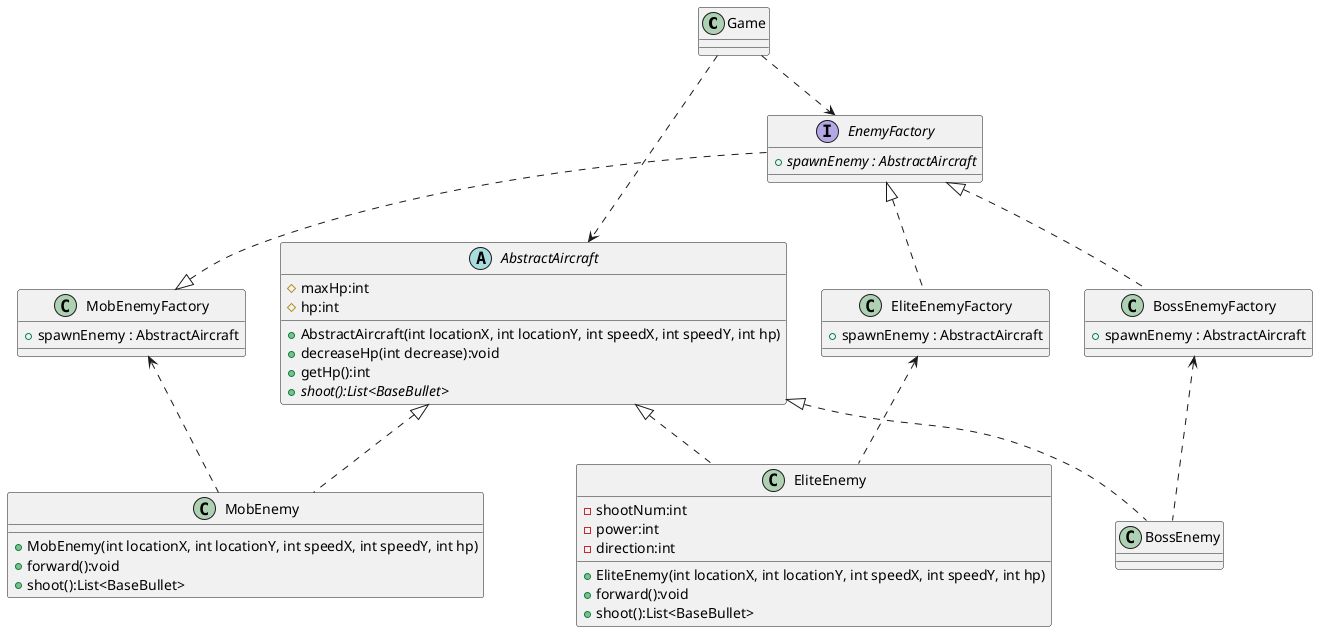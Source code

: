 @startuml
'https://plantuml.com/component-diagram

class Game

abstract class AbstractAircraft
{
	# maxHp:int
    # hp:int
    + AbstractAircraft(int locationX, int locationY, int speedX, int speedY, int hp)
    + decreaseHp(int decrease):void
    + getHp():int
    + {abstract} shoot():List<BaseBullet>
 }

interface EnemyFactory {
    + {abstract} spawnEnemy : AbstractAircraft
}
Game ..> AbstractAircraft
Game ..> EnemyFactory

class MobEnemy {
    + MobEnemy(int locationX, int locationY, int speedX, int speedY, int hp)
    + forward():void
    + shoot():List<BaseBullet>
}
AbstractAircraft <|.. MobEnemy

class EliteEnemy {
    - shootNum:int
    - power:int
    - direction:int
    + EliteEnemy(int locationX, int locationY, int speedX, int speedY, int hp)
    + forward():void
    + shoot():List<BaseBullet>
}
AbstractAircraft <|.. EliteEnemy

class BossEnemy {
}
AbstractAircraft <|.. BossEnemy

class MobEnemyFactory {
    + spawnEnemy : AbstractAircraft
}
EnemyFactory ..|> MobEnemyFactory
MobEnemyFactory <.. MobEnemy

class EliteEnemyFactory {
    + spawnEnemy : AbstractAircraft
}
EnemyFactory <|.. EliteEnemyFactory
EliteEnemyFactory <.. EliteEnemy

class BossEnemyFactory {
    + spawnEnemy : AbstractAircraft
}
EnemyFactory <|.. BossEnemyFactory
BossEnemyFactory <.. BossEnemy

@enduml